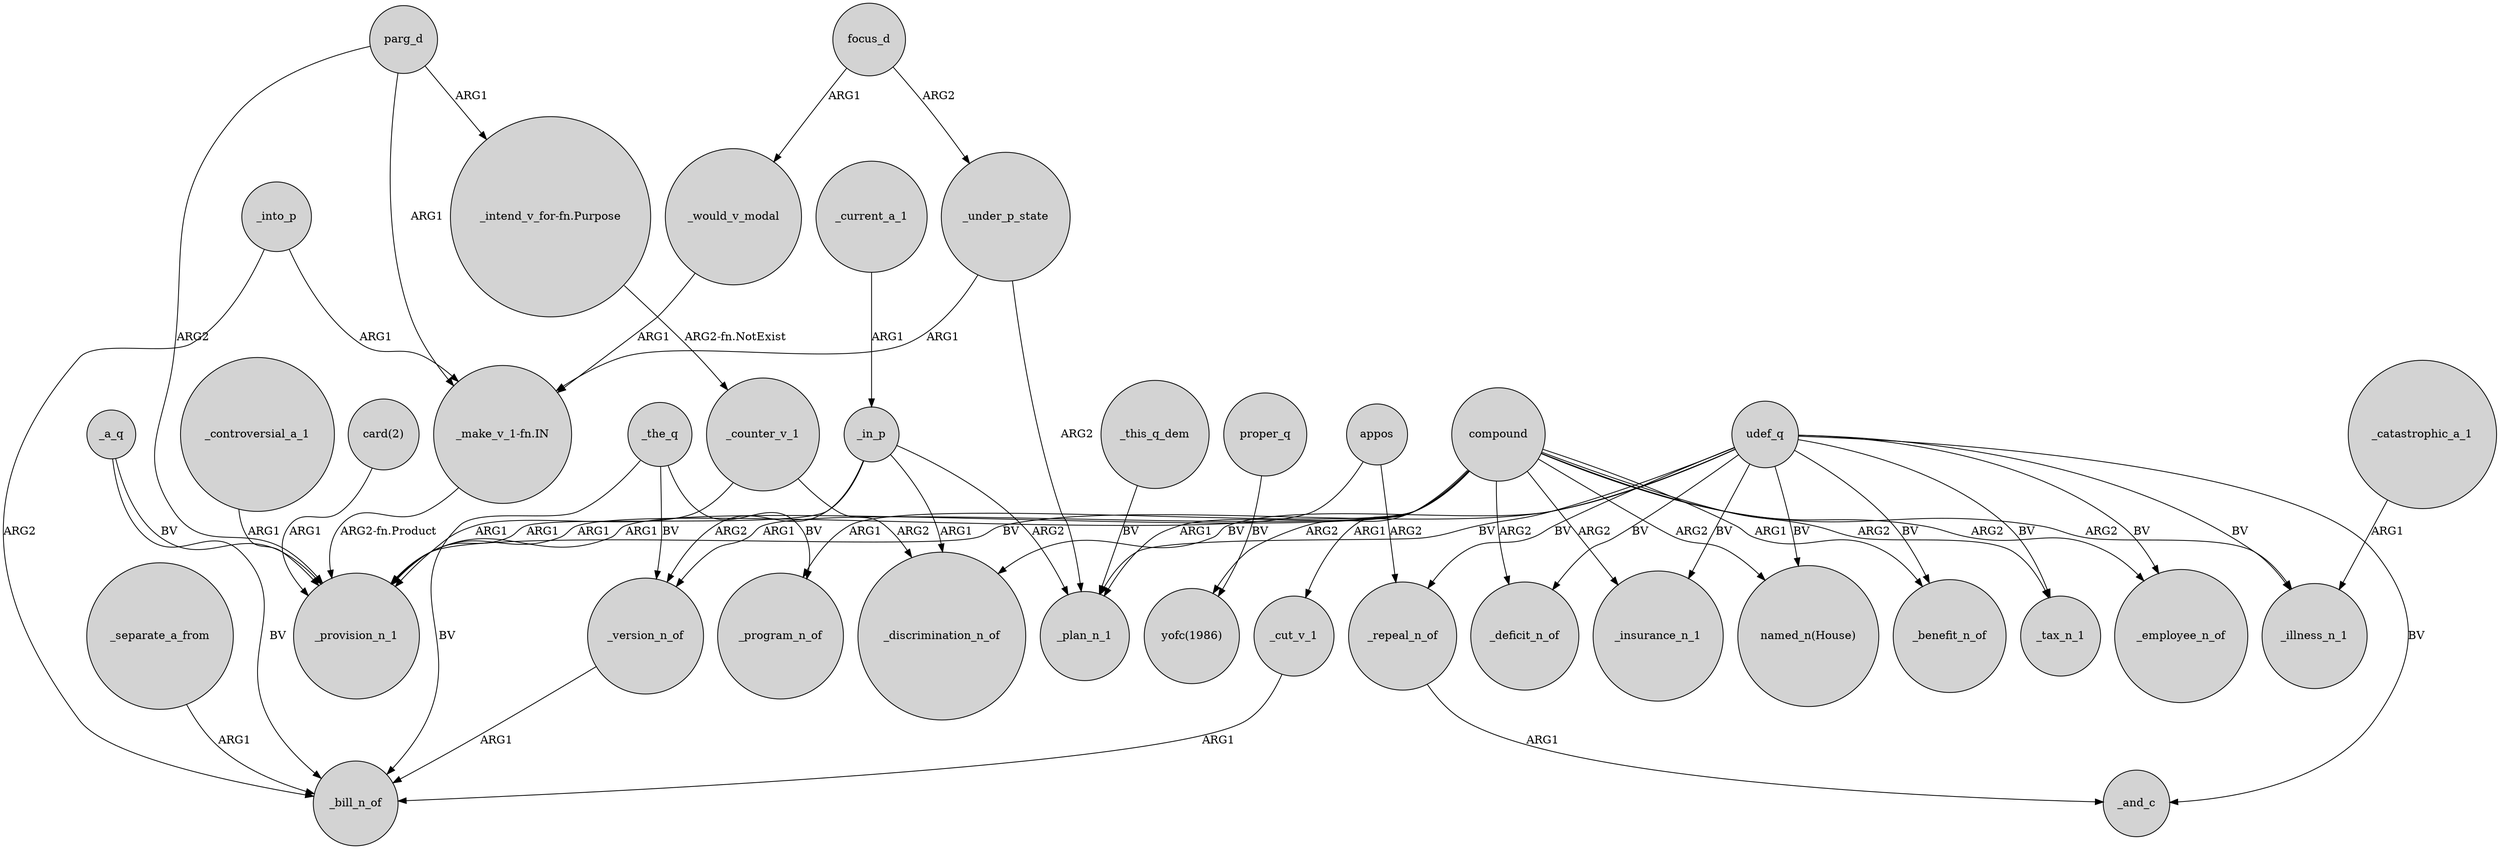 digraph {
	node [shape=circle style=filled]
	udef_q -> "named_n(House)" [label=BV]
	_the_q -> _bill_n_of [label=BV]
	_in_p -> _version_n_of [label=ARG2]
	_counter_v_1 -> _discrimination_n_of [label=ARG2]
	"_make_v_1-fn.IN" -> _provision_n_1 [label="ARG2-fn.Product"]
	_under_p_state -> _plan_n_1 [label=ARG2]
	compound -> _insurance_n_1 [label=ARG2]
	_in_p -> _plan_n_1 [label=ARG2]
	_separate_a_from -> _bill_n_of [label=ARG1]
	udef_q -> _employee_n_of [label=BV]
	_would_v_modal -> "_make_v_1-fn.IN" [label=ARG1]
	_a_q -> _bill_n_of [label=BV]
	compound -> _employee_n_of [label=ARG2]
	udef_q -> _insurance_n_1 [label=BV]
	_catastrophic_a_1 -> _illness_n_1 [label=ARG1]
	_controversial_a_1 -> _provision_n_1 [label=ARG1]
	compound -> _plan_n_1 [label=ARG1]
	_in_p -> _provision_n_1 [label=ARG1]
	udef_q -> _provision_n_1 [label=BV]
	udef_q -> _deficit_n_of [label=BV]
	compound -> _provision_n_1 [label=ARG1]
	compound -> _illness_n_1 [label=ARG2]
	_current_a_1 -> _in_p [label=ARG1]
	udef_q -> _repeal_n_of [label=BV]
	compound -> _version_n_of [label=ARG1]
	appos -> _repeal_n_of [label=ARG2]
	_version_n_of -> _bill_n_of [label=ARG1]
	parg_d -> _provision_n_1 [label=ARG2]
	udef_q -> _tax_n_1 [label=BV]
	_repeal_n_of -> _and_c [label=ARG1]
	parg_d -> "_intend_v_for-fn.Purpose" [label=ARG1]
	udef_q -> _illness_n_1 [label=BV]
	_cut_v_1 -> _bill_n_of [label=ARG1]
	_counter_v_1 -> _provision_n_1 [label=ARG1]
	_into_p -> _bill_n_of [label=ARG2]
	udef_q -> _plan_n_1 [label=BV]
	_the_q -> _program_n_of [label=BV]
	compound -> _deficit_n_of [label=ARG2]
	"card(2)" -> _provision_n_1 [label=ARG1]
	proper_q -> "yofc(1986)" [label=BV]
	compound -> "named_n(House)" [label=ARG2]
	compound -> _benefit_n_of [label=ARG1]
	_under_p_state -> "_make_v_1-fn.IN" [label=ARG1]
	parg_d -> "_make_v_1-fn.IN" [label=ARG1]
	compound -> "yofc(1986)" [label=ARG2]
	compound -> _program_n_of [label=ARG1]
	udef_q -> _discrimination_n_of [label=BV]
	_in_p -> _discrimination_n_of [label=ARG1]
	"_intend_v_for-fn.Purpose" -> _counter_v_1 [label="ARG2-fn.NotExist"]
	compound -> _tax_n_1 [label=ARG2]
	_a_q -> _provision_n_1 [label=BV]
	udef_q -> _and_c [label=BV]
	_into_p -> "_make_v_1-fn.IN" [label=ARG1]
	_this_q_dem -> _plan_n_1 [label=BV]
	focus_d -> _under_p_state [label=ARG2]
	udef_q -> _benefit_n_of [label=BV]
	_the_q -> _version_n_of [label=BV]
	appos -> _provision_n_1 [label=ARG1]
	focus_d -> _would_v_modal [label=ARG1]
	compound -> _cut_v_1 [label=ARG1]
}
